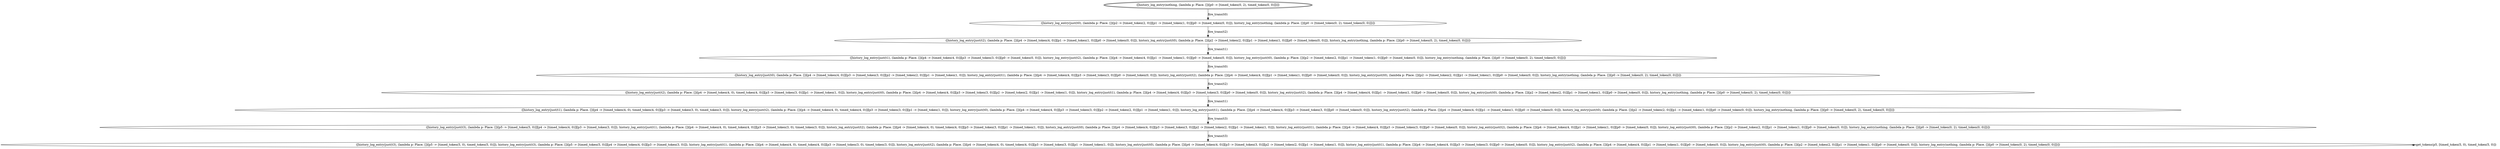digraph G {
center = TRUE;
mclimit = 10.0;
nodesep = 0.05;
node [ width=0.25, height=0.25, label="" ];
s0 [ peripheries=2 ];
s0 [label="([history_log_entry(nothing, (lambda p: Place. [])[p0 -> [timed_token(0, 2), timed_token(0, 0)]])])"];
s1 [label="([history_log_entry(just(t3), (lambda p: Place. [])[p5 -> [timed_token(5, 0), timed_token(5, 0)]]), history_log_entry(just(t3), (lambda p: Place. [])[p5 -> [timed_token(5, 0)]][p4 -> [timed_token(4, 0)]][p3 -> [timed_token(3, 0)]]), history_log_entry(just(t1), (lambda p: Place. [])[p4 -> [timed_token(4, 0), timed_token(4, 0)]][p3 -> [timed_token(3, 0), timed_token(3, 0)]]), history_log_entry(just(t2), (lambda p: Place. [])[p4 -> [timed_token(4, 0), timed_token(4, 0)]][p3 -> [timed_token(3, 0)]][p1 -> [timed_token(1, 0)]]), history_log_entry(just(t0), (lambda p: Place. [])[p4 -> [timed_token(4, 0)]][p3 -> [timed_token(3, 0)]][p2 -> [timed_token(2, 0)]][p1 -> [timed_token(1, 0)]]), history_log_entry(just(t1), (lambda p: Place. [])[p4 -> [timed_token(4, 0)]][p3 -> [timed_token(3, 0)]][p0 -> [timed_token(0, 0)]]), history_log_entry(just(t2), (lambda p: Place. [])[p4 -> [timed_token(4, 0)]][p1 -> [timed_token(1, 0)]][p0 -> [timed_token(0, 0)]]), history_log_entry(just(t0), (lambda p: Place. [])[p2 -> [timed_token(2, 0)]][p1 -> [timed_token(1, 0)]][p0 -> [timed_token(0, 0)]]), history_log_entry(nothing, (lambda p: Place. [])[p0 -> [timed_token(0, 2), timed_token(0, 0)]])])"];
s2 [label="([history_log_entry(just(t1), (lambda p: Place. [])[p4 -> [timed_token(4, 0), timed_token(4, 0)]][p3 -> [timed_token(3, 0), timed_token(3, 0)]]), history_log_entry(just(t2), (lambda p: Place. [])[p4 -> [timed_token(4, 0), timed_token(4, 0)]][p3 -> [timed_token(3, 0)]][p1 -> [timed_token(1, 0)]]), history_log_entry(just(t0), (lambda p: Place. [])[p4 -> [timed_token(4, 0)]][p3 -> [timed_token(3, 0)]][p2 -> [timed_token(2, 0)]][p1 -> [timed_token(1, 0)]]), history_log_entry(just(t1), (lambda p: Place. [])[p4 -> [timed_token(4, 0)]][p3 -> [timed_token(3, 0)]][p0 -> [timed_token(0, 0)]]), history_log_entry(just(t2), (lambda p: Place. [])[p4 -> [timed_token(4, 0)]][p1 -> [timed_token(1, 0)]][p0 -> [timed_token(0, 0)]]), history_log_entry(just(t0), (lambda p: Place. [])[p2 -> [timed_token(2, 0)]][p1 -> [timed_token(1, 0)]][p0 -> [timed_token(0, 0)]]), history_log_entry(nothing, (lambda p: Place. [])[p0 -> [timed_token(0, 2), timed_token(0, 0)]])])"];
s3 [label="([history_log_entry(just(t3), (lambda p: Place. [])[p5 -> [timed_token(5, 0)]][p4 -> [timed_token(4, 0)]][p3 -> [timed_token(3, 0)]]), history_log_entry(just(t1), (lambda p: Place. [])[p4 -> [timed_token(4, 0), timed_token(4, 0)]][p3 -> [timed_token(3, 0), timed_token(3, 0)]]), history_log_entry(just(t2), (lambda p: Place. [])[p4 -> [timed_token(4, 0), timed_token(4, 0)]][p3 -> [timed_token(3, 0)]][p1 -> [timed_token(1, 0)]]), history_log_entry(just(t0), (lambda p: Place. [])[p4 -> [timed_token(4, 0)]][p3 -> [timed_token(3, 0)]][p2 -> [timed_token(2, 0)]][p1 -> [timed_token(1, 0)]]), history_log_entry(just(t1), (lambda p: Place. [])[p4 -> [timed_token(4, 0)]][p3 -> [timed_token(3, 0)]][p0 -> [timed_token(0, 0)]]), history_log_entry(just(t2), (lambda p: Place. [])[p4 -> [timed_token(4, 0)]][p1 -> [timed_token(1, 0)]][p0 -> [timed_token(0, 0)]]), history_log_entry(just(t0), (lambda p: Place. [])[p2 -> [timed_token(2, 0)]][p1 -> [timed_token(1, 0)]][p0 -> [timed_token(0, 0)]]), history_log_entry(nothing, (lambda p: Place. [])[p0 -> [timed_token(0, 2), timed_token(0, 0)]])])"];
s4 [label="([history_log_entry(just(t2), (lambda p: Place. [])[p4 -> [timed_token(4, 0)]][p1 -> [timed_token(1, 0)]][p0 -> [timed_token(0, 0)]]), history_log_entry(just(t0), (lambda p: Place. [])[p2 -> [timed_token(2, 0)]][p1 -> [timed_token(1, 0)]][p0 -> [timed_token(0, 0)]]), history_log_entry(nothing, (lambda p: Place. [])[p0 -> [timed_token(0, 2), timed_token(0, 0)]])])"];
s5 [label="([history_log_entry(just(t2), (lambda p: Place. [])[p4 -> [timed_token(4, 0), timed_token(4, 0)]][p3 -> [timed_token(3, 0)]][p1 -> [timed_token(1, 0)]]), history_log_entry(just(t0), (lambda p: Place. [])[p4 -> [timed_token(4, 0)]][p3 -> [timed_token(3, 0)]][p2 -> [timed_token(2, 0)]][p1 -> [timed_token(1, 0)]]), history_log_entry(just(t1), (lambda p: Place. [])[p4 -> [timed_token(4, 0)]][p3 -> [timed_token(3, 0)]][p0 -> [timed_token(0, 0)]]), history_log_entry(just(t2), (lambda p: Place. [])[p4 -> [timed_token(4, 0)]][p1 -> [timed_token(1, 0)]][p0 -> [timed_token(0, 0)]]), history_log_entry(just(t0), (lambda p: Place. [])[p2 -> [timed_token(2, 0)]][p1 -> [timed_token(1, 0)]][p0 -> [timed_token(0, 0)]]), history_log_entry(nothing, (lambda p: Place. [])[p0 -> [timed_token(0, 2), timed_token(0, 0)]])])"];
s6 [label="([history_log_entry(just(t0), (lambda p: Place. [])[p4 -> [timed_token(4, 0)]][p3 -> [timed_token(3, 0)]][p2 -> [timed_token(2, 0)]][p1 -> [timed_token(1, 0)]]), history_log_entry(just(t1), (lambda p: Place. [])[p4 -> [timed_token(4, 0)]][p3 -> [timed_token(3, 0)]][p0 -> [timed_token(0, 0)]]), history_log_entry(just(t2), (lambda p: Place. [])[p4 -> [timed_token(4, 0)]][p1 -> [timed_token(1, 0)]][p0 -> [timed_token(0, 0)]]), history_log_entry(just(t0), (lambda p: Place. [])[p2 -> [timed_token(2, 0)]][p1 -> [timed_token(1, 0)]][p0 -> [timed_token(0, 0)]]), history_log_entry(nothing, (lambda p: Place. [])[p0 -> [timed_token(0, 2), timed_token(0, 0)]])])"];
s7 [label="([history_log_entry(just(t0), (lambda p: Place. [])[p2 -> [timed_token(2, 0)]][p1 -> [timed_token(1, 0)]][p0 -> [timed_token(0, 0)]]), history_log_entry(nothing, (lambda p: Place. [])[p0 -> [timed_token(0, 2), timed_token(0, 0)]])])"];
s8 [label="([history_log_entry(just(t1), (lambda p: Place. [])[p4 -> [timed_token(4, 0)]][p3 -> [timed_token(3, 0)]][p0 -> [timed_token(0, 0)]]), history_log_entry(just(t2), (lambda p: Place. [])[p4 -> [timed_token(4, 0)]][p1 -> [timed_token(1, 0)]][p0 -> [timed_token(0, 0)]]), history_log_entry(just(t0), (lambda p: Place. [])[p2 -> [timed_token(2, 0)]][p1 -> [timed_token(1, 0)]][p0 -> [timed_token(0, 0)]]), history_log_entry(nothing, (lambda p: Place. [])[p0 -> [timed_token(0, 2), timed_token(0, 0)]])])"];
s8->s6[label="fire_trans(t0)"];
s0->s7[label="fire_trans(t0)"];
s7->s4[label="fire_trans(t2)"];
s6->s5[label="fire_trans(t2)"];
s5->s2[label="fire_trans(t1)"];
s4->s8[label="fire_trans(t1)"];
s3->s1[label="fire_trans(t3)"];
s2->s3[label="fire_trans(t3)"];
s1->s1[label="get_tokens(p5, [timed_token(5, 0), timed_token(5, 0)])"];
}

